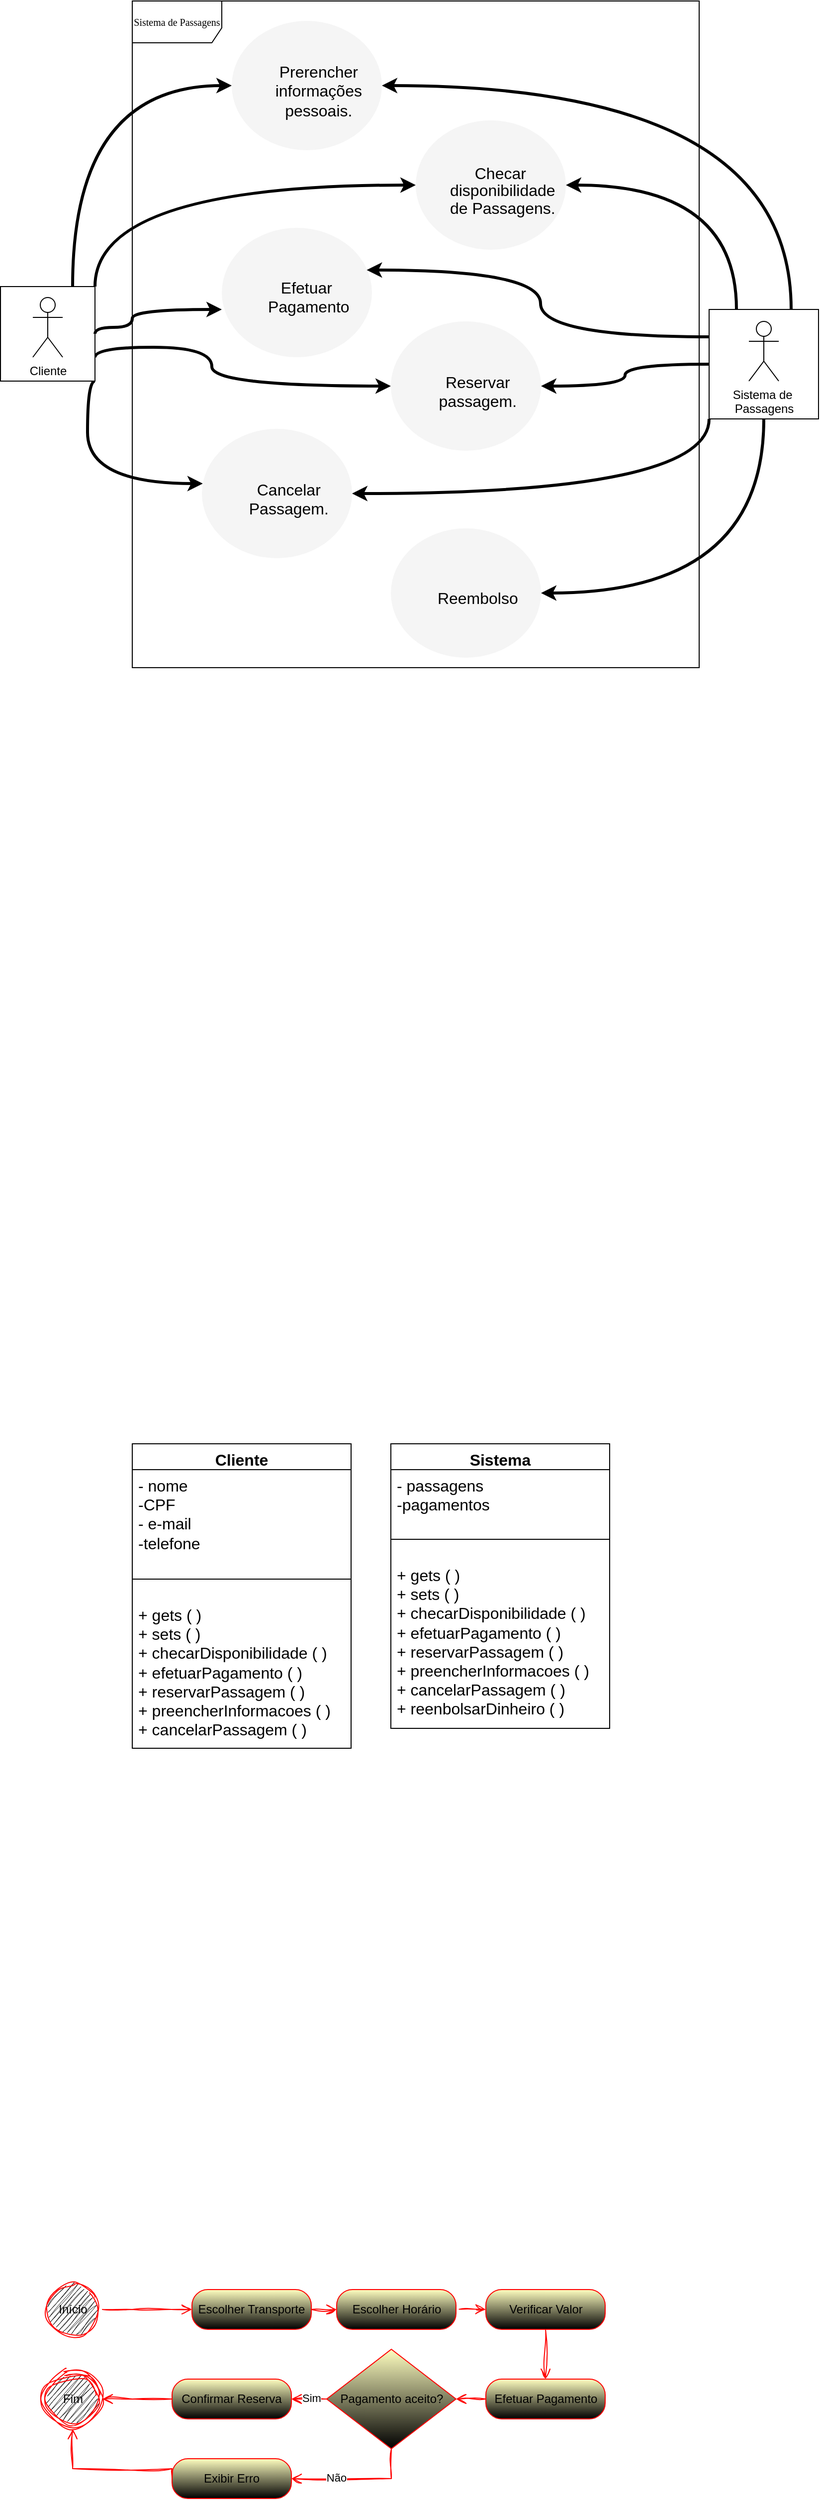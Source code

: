<mxfile version="24.6.4" type="device">
  <diagram name="Page-1" id="c4acf3e9-155e-7222-9cf6-157b1a14988f">
    <mxGraphModel dx="1195" dy="725" grid="1" gridSize="10" guides="1" tooltips="1" connect="1" arrows="1" fold="1" page="1" pageScale="1" pageWidth="850" pageHeight="1100" background="none" math="0" shadow="0">
      <root>
        <mxCell id="0" />
        <mxCell id="1" parent="0" />
        <mxCell id="17acba5748e5396b-1" value="Sistema de Passagens" style="shape=umlFrame;whiteSpace=wrap;html=1;rounded=0;shadow=0;comic=0;labelBackgroundColor=none;strokeWidth=1;fontFamily=Verdana;fontSize=10;align=center;width=90;height=42;fillColor=default;" parent="1" vertex="1">
          <mxGeometry x="140" y="20" width="570" height="670" as="geometry" />
        </mxCell>
        <mxCell id="Fdu1VRGCA2Ps9BTlmuT--30" style="edgeStyle=orthogonalEdgeStyle;shape=connector;curved=1;rounded=0;orthogonalLoop=1;jettySize=auto;html=1;exitX=0.75;exitY=0;exitDx=0;exitDy=0;entryX=1;entryY=0.5;entryDx=0;entryDy=0;strokeColor=default;strokeWidth=3;align=center;verticalAlign=middle;fontFamily=Helvetica;fontSize=11;fontColor=default;labelBackgroundColor=default;endArrow=classic;" parent="1" source="Fdu1VRGCA2Ps9BTlmuT--29" target="Fdu1VRGCA2Ps9BTlmuT--11" edge="1">
          <mxGeometry relative="1" as="geometry" />
        </mxCell>
        <mxCell id="Fdu1VRGCA2Ps9BTlmuT--31" style="edgeStyle=orthogonalEdgeStyle;shape=connector;curved=1;rounded=0;orthogonalLoop=1;jettySize=auto;html=1;exitX=0.25;exitY=0;exitDx=0;exitDy=0;entryX=1;entryY=0.5;entryDx=0;entryDy=0;strokeColor=default;strokeWidth=3;align=center;verticalAlign=middle;fontFamily=Helvetica;fontSize=11;fontColor=default;labelBackgroundColor=default;endArrow=classic;" parent="1" source="Fdu1VRGCA2Ps9BTlmuT--29" target="Fdu1VRGCA2Ps9BTlmuT--7" edge="1">
          <mxGeometry relative="1" as="geometry" />
        </mxCell>
        <mxCell id="Fdu1VRGCA2Ps9BTlmuT--33" style="edgeStyle=orthogonalEdgeStyle;shape=connector;curved=1;rounded=0;orthogonalLoop=1;jettySize=auto;html=1;exitX=0;exitY=0.5;exitDx=0;exitDy=0;strokeColor=default;strokeWidth=3;align=center;verticalAlign=middle;fontFamily=Helvetica;fontSize=11;fontColor=default;labelBackgroundColor=default;endArrow=classic;" parent="1" source="Fdu1VRGCA2Ps9BTlmuT--29" target="Fdu1VRGCA2Ps9BTlmuT--10" edge="1">
          <mxGeometry relative="1" as="geometry" />
        </mxCell>
        <mxCell id="Fdu1VRGCA2Ps9BTlmuT--34" style="edgeStyle=orthogonalEdgeStyle;shape=connector;curved=1;rounded=0;orthogonalLoop=1;jettySize=auto;html=1;exitX=0;exitY=1;exitDx=0;exitDy=0;entryX=1;entryY=0.5;entryDx=0;entryDy=0;strokeColor=default;strokeWidth=3;align=center;verticalAlign=middle;fontFamily=Helvetica;fontSize=11;fontColor=default;labelBackgroundColor=default;endArrow=classic;" parent="1" source="Fdu1VRGCA2Ps9BTlmuT--29" target="Fdu1VRGCA2Ps9BTlmuT--12" edge="1">
          <mxGeometry relative="1" as="geometry" />
        </mxCell>
        <mxCell id="Fdu1VRGCA2Ps9BTlmuT--35" style="edgeStyle=orthogonalEdgeStyle;shape=connector;curved=1;rounded=0;orthogonalLoop=1;jettySize=auto;html=1;exitX=0.5;exitY=1;exitDx=0;exitDy=0;entryX=1;entryY=0.5;entryDx=0;entryDy=0;strokeColor=default;strokeWidth=3;align=center;verticalAlign=middle;fontFamily=Helvetica;fontSize=11;fontColor=default;labelBackgroundColor=default;endArrow=classic;" parent="1" source="Fdu1VRGCA2Ps9BTlmuT--29" target="Fdu1VRGCA2Ps9BTlmuT--14" edge="1">
          <mxGeometry relative="1" as="geometry" />
        </mxCell>
        <mxCell id="Fdu1VRGCA2Ps9BTlmuT--29" value="" style="whiteSpace=wrap;html=1;aspect=fixed;fontFamily=Helvetica;fontSize=11;fontColor=default;labelBackgroundColor=default;" parent="1" vertex="1">
          <mxGeometry x="720" y="330" width="110" height="110" as="geometry" />
        </mxCell>
        <mxCell id="Fdu1VRGCA2Ps9BTlmuT--24" style="edgeStyle=orthogonalEdgeStyle;rounded=0;orthogonalLoop=1;jettySize=auto;html=1;exitX=1;exitY=1;exitDx=0;exitDy=0;curved=1;strokeWidth=3;" parent="1" source="Fdu1VRGCA2Ps9BTlmuT--20" target="Fdu1VRGCA2Ps9BTlmuT--12" edge="1">
          <mxGeometry relative="1" as="geometry">
            <Array as="points">
              <mxPoint x="95" y="505" />
            </Array>
          </mxGeometry>
        </mxCell>
        <mxCell id="Fdu1VRGCA2Ps9BTlmuT--25" style="edgeStyle=orthogonalEdgeStyle;shape=connector;curved=1;rounded=0;orthogonalLoop=1;jettySize=auto;html=1;exitX=1;exitY=0.75;exitDx=0;exitDy=0;strokeColor=default;strokeWidth=3;align=center;verticalAlign=middle;fontFamily=Helvetica;fontSize=11;fontColor=default;labelBackgroundColor=default;endArrow=classic;" parent="1" source="Fdu1VRGCA2Ps9BTlmuT--20" target="Fdu1VRGCA2Ps9BTlmuT--10" edge="1">
          <mxGeometry relative="1" as="geometry">
            <Array as="points">
              <mxPoint x="220" y="368" />
              <mxPoint x="220" y="407" />
            </Array>
          </mxGeometry>
        </mxCell>
        <mxCell id="Fdu1VRGCA2Ps9BTlmuT--28" style="edgeStyle=orthogonalEdgeStyle;shape=connector;curved=1;rounded=0;orthogonalLoop=1;jettySize=auto;html=1;exitX=1;exitY=0;exitDx=0;exitDy=0;entryX=0;entryY=0.5;entryDx=0;entryDy=0;strokeColor=default;strokeWidth=3;align=center;verticalAlign=middle;fontFamily=Helvetica;fontSize=11;fontColor=default;labelBackgroundColor=default;endArrow=classic;" parent="1" source="Fdu1VRGCA2Ps9BTlmuT--20" target="Fdu1VRGCA2Ps9BTlmuT--7" edge="1">
          <mxGeometry relative="1" as="geometry" />
        </mxCell>
        <mxCell id="Fdu1VRGCA2Ps9BTlmuT--20" value="" style="whiteSpace=wrap;html=1;aspect=fixed;" parent="1" vertex="1">
          <mxGeometry x="7.5" y="307" width="95" height="95" as="geometry" />
        </mxCell>
        <mxCell id="Fdu1VRGCA2Ps9BTlmuT--18" style="edgeStyle=orthogonalEdgeStyle;rounded=1;orthogonalLoop=1;jettySize=auto;html=1;curved=1;startArrow=none;startFill=0;strokeColor=default;strokeWidth=3;fontSize=8;" parent="1" source="Fdu1VRGCA2Ps9BTlmuT--20" target="Fdu1VRGCA2Ps9BTlmuT--11" edge="1">
          <mxGeometry relative="1" as="geometry">
            <Array as="points">
              <mxPoint x="80" y="105" />
            </Array>
          </mxGeometry>
        </mxCell>
        <mxCell id="Fdu1VRGCA2Ps9BTlmuT--1" value="Cliente" style="shape=umlActor;verticalLabelPosition=bottom;verticalAlign=top;html=1;outlineConnect=0;" parent="1" vertex="1">
          <mxGeometry x="40" y="318" width="30" height="60" as="geometry" />
        </mxCell>
        <mxCell id="Fdu1VRGCA2Ps9BTlmuT--2" value="Sistema de&amp;nbsp;&lt;div&gt;Passagens&lt;/div&gt;" style="shape=umlActor;verticalLabelPosition=bottom;verticalAlign=top;html=1;outlineConnect=0;" parent="1" vertex="1">
          <mxGeometry x="760" y="342" width="30" height="60" as="geometry" />
        </mxCell>
        <mxCell id="Fdu1VRGCA2Ps9BTlmuT--7" value="&lt;p style=&quot;line-height: 1.5px; margin-bottom: 0cm; direction: ltr; background: transparent; color: rgb(0, 0, 0); font-size: medium; margin-left: 1.27cm; text-indent: -0.64cm; margin-top: 0.42cm;&quot;&gt;&lt;font color=&quot;#000000&quot;&gt;&lt;font face=&quot;Arial, serif&quot;&gt;&lt;font style=&quot;font-size: 12pt;&quot;&gt;&lt;span lang=&quot;pt-BR&quot;&gt;Checar&amp;nbsp;&lt;/span&gt;&lt;/font&gt;&lt;/font&gt;&lt;/font&gt;&lt;/p&gt;&lt;p style=&quot;line-height: 1.5px; margin-bottom: 0cm; direction: ltr; background: transparent; color: rgb(0, 0, 0); font-size: medium; margin-left: 1.27cm; text-indent: -0.64cm; margin-top: 0.42cm;&quot;&gt;&lt;font color=&quot;#000000&quot;&gt;&lt;font face=&quot;Arial, serif&quot;&gt;&lt;font style=&quot;font-size: 12pt;&quot;&gt;&lt;span lang=&quot;pt-BR&quot;&gt;disponibilidade&lt;/span&gt;&lt;/font&gt;&lt;/font&gt;&lt;/font&gt;&lt;/p&gt;&lt;p style=&quot;line-height: 1.5px; margin-bottom: 0cm; direction: ltr; background: transparent; color: rgb(0, 0, 0); font-size: medium; margin-left: 1.27cm; text-indent: -0.64cm; margin-top: 0.42cm;&quot;&gt;&lt;font color=&quot;#000000&quot;&gt;&lt;font face=&quot;Arial, serif&quot;&gt;&lt;font style=&quot;font-size: 12pt;&quot;&gt;&lt;span lang=&quot;pt-BR&quot;&gt;de Passagens.&lt;/span&gt;&lt;/font&gt;&lt;/font&gt;&lt;/font&gt;&lt;/p&gt;" style="ellipse;whiteSpace=wrap;html=1;fillColor=#f5f5f5;fontColor=#333333;strokeColor=none;fillStyle=auto;align=center;" parent="1" vertex="1">
          <mxGeometry x="425" y="140" width="151" height="130" as="geometry" />
        </mxCell>
        <mxCell id="Fdu1VRGCA2Ps9BTlmuT--9" value="&lt;p style=&quot;line-height: 1.5px; margin-bottom: 0cm; direction: ltr; background: transparent; color: rgb(0, 0, 0); margin-left: 1.27cm; text-indent: -0.64cm; margin-top: 0.42cm;&quot;&gt;&lt;font face=&quot;Arial, serif&quot;&gt;&lt;span style=&quot;font-size: 16px;&quot;&gt;Efetuar&amp;nbsp;&lt;/span&gt;&lt;/font&gt;&lt;/p&gt;&lt;p style=&quot;line-height: 1.5px; margin-bottom: 0cm; direction: ltr; background: transparent; color: rgb(0, 0, 0); margin-left: 1.27cm; text-indent: -0.64cm; margin-top: 0.42cm;&quot;&gt;&lt;font face=&quot;Arial, serif&quot;&gt;&lt;span style=&quot;font-size: 16px;&quot;&gt;Pagamento&lt;/span&gt;&lt;/font&gt;&lt;span style=&quot;color: rgba(0, 0, 0, 0); font-family: monospace; font-size: 0px; text-align: start; text-wrap: nowrap; background-color: initial;&quot;&gt;%3CmxGraphModel%3E%3Croot%3E%3CmxCell%20id%3D%220%22%2F%3E%3CmxCell%20id%3D%221%22%20parent%3D%220%22%2F%3E%3CmxCell%20id%3D%222%22%20value%3D%22%26lt%3Bp%20style%3D%26quot%3Bline-height%3A%201.5px%3B%20margin-bottom%3A%200cm%3B%20direction%3A%20ltr%3B%20background%3A%20transparent%3B%20color%3A%20rgb(0%2C%200%2C%200)%3B%20font-size%3A%20medium%3B%20margin-left%3A%201.27cm%3B%20text-indent%3A%20-0.64cm%3B%20margin-top%3A%200.42cm%3B%26quot%3B%26gt%3B%26lt%3Bfont%20color%3D%26quot%3B%23000000%26quot%3B%26gt%3B%26lt%3Bfont%20face%3D%26quot%3BArial%2C%20serif%26quot%3B%26gt%3B%26lt%3Bfont%20style%3D%26quot%3Bfont-size%3A%2012pt%3B%26quot%3B%26gt%3B%26lt%3Bspan%20lang%3D%26quot%3Bpt-BR%26quot%3B%26gt%3BChecar%26amp%3Bnbsp%3B%26lt%3B%2Fspan%26gt%3B%26lt%3B%2Ffont%26gt%3B%26lt%3B%2Ffont%26gt%3B%26lt%3B%2Ffont%26gt%3B%26lt%3B%2Fp%26gt%3B%26lt%3Bp%20style%3D%26quot%3Bline-height%3A%201.5px%3B%20margin-bottom%3A%200cm%3B%20direction%3A%20ltr%3B%20background%3A%20transparent%3B%20color%3A%20rgb(0%2C%200%2C%200)%3B%20font-size%3A%20medium%3B%20margin-left%3A%201.27cm%3B%20text-indent%3A%20-0.64cm%3B%20margin-top%3A%200.42cm%3B%26quot%3B%26gt%3B%26lt%3Bfont%20color%3D%26quot%3B%23000000%26quot%3B%26gt%3B%26lt%3Bfont%20face%3D%26quot%3BArial%2C%20serif%26quot%3B%26gt%3B%26lt%3Bfont%20style%3D%26quot%3Bfont-size%3A%2012pt%3B%26quot%3B%26gt%3B%26lt%3Bspan%20lang%3D%26quot%3Bpt-BR%26quot%3B%26gt%3Bdisponibilidade%26lt%3B%2Fspan%26gt%3B%26lt%3B%2Ffont%26gt%3B%26lt%3B%2Ffont%26gt%3B%26lt%3B%2Ffont%26gt%3B%26lt%3B%2Fp%26gt%3B%26lt%3Bp%20style%3D%26quot%3Bline-height%3A%201.5px%3B%20margin-bottom%3A%200cm%3B%20direction%3A%20ltr%3B%20background%3A%20transparent%3B%20color%3A%20rgb(0%2C%200%2C%200)%3B%20font-size%3A%20medium%3B%20margin-left%3A%201.27cm%3B%20text-indent%3A%20-0.64cm%3B%20margin-top%3A%200.42cm%3B%26quot%3B%26gt%3B%26lt%3Bfont%20color%3D%26quot%3B%23000000%26quot%3B%26gt%3B%26lt%3Bfont%20face%3D%26quot%3BArial%2C%20serif%26quot%3B%26gt%3B%26lt%3Bfont%20style%3D%26quot%3Bfont-size%3A%2012pt%3B%26quot%3B%26gt%3B%26lt%3Bspan%20lang%3D%26quot%3Bpt-BR%26quot%3B%26gt%3Bde%20Passagens.%26lt%3B%2Fspan%26gt%3B%26lt%3B%2Ffont%26gt%3B%26lt%3B%2Ffont%26gt%3B%26lt%3B%2Ffont%26gt%3B%26lt%3B%2Fp%26gt%3B%22%20style%3D%22ellipse%3BwhiteSpace%3Dwrap%3Bhtml%3D1%3BfillColor%3D%23f5f5f5%3BfontColor%3D%23333333%3BstrokeColor%3Dnone%3BfillStyle%3Dauto%3Balign%3Dcenter%3B%22%20vertex%3D%221%22%20parent%3D%221%22%3E%3CmxGeometry%20x%3D%22129%22%20y%3D%2285%22%20width%3D%22151%22%20height%3D%22130%22%20as%3D%22geometry%22%2F%3E%3C%2FmxCell%3E%3C%2Froot%3E%3C%2FmxGraphModel%3E&lt;/span&gt;&lt;/p&gt;" style="ellipse;whiteSpace=wrap;html=1;fillColor=#f5f5f5;fontColor=#333333;strokeColor=none;fillStyle=auto;align=center;" parent="1" vertex="1">
          <mxGeometry x="230" y="248" width="151" height="130" as="geometry" />
        </mxCell>
        <mxCell id="Fdu1VRGCA2Ps9BTlmuT--10" value="&lt;p style=&quot;line-height: 1.5px; margin-bottom: 0cm; direction: ltr; background: transparent; color: rgb(0, 0, 0); margin-left: 1.27cm; text-indent: -0.64cm; margin-top: 0.42cm;&quot;&gt;&lt;font face=&quot;Arial, serif&quot;&gt;&lt;span style=&quot;font-size: 16px;&quot;&gt;Reservar&lt;/span&gt;&lt;/font&gt;&lt;/p&gt;&lt;p style=&quot;line-height: 1.5px; margin-bottom: 0cm; direction: ltr; background: transparent; color: rgb(0, 0, 0); margin-left: 1.27cm; text-indent: -0.64cm; margin-top: 0.42cm;&quot;&gt;&lt;font face=&quot;Arial, serif&quot;&gt;&lt;span style=&quot;font-size: 16px;&quot;&gt;passagem.&lt;/span&gt;&lt;/font&gt;&lt;/p&gt;" style="ellipse;whiteSpace=wrap;html=1;fillColor=#f5f5f5;fontColor=#333333;strokeColor=none;fillStyle=auto;align=center;" parent="1" vertex="1">
          <mxGeometry x="400" y="342" width="151" height="130" as="geometry" />
        </mxCell>
        <mxCell id="Fdu1VRGCA2Ps9BTlmuT--11" value="&lt;p style=&quot;line-height: 1.5px; margin-bottom: 0cm; direction: ltr; background: transparent; color: rgb(0, 0, 0); margin-left: 1.27cm; text-indent: -0.64cm; margin-top: 0.42cm;&quot;&gt;&lt;span style=&quot;font-size: 16px; font-family: Arial, serif; background-color: transparent; text-indent: -0.64cm;&quot;&gt;Prerencher&lt;/span&gt;&lt;/p&gt;&lt;p style=&quot;line-height: 1.5px; margin-bottom: 0cm; direction: ltr; background: transparent; color: rgb(0, 0, 0); margin-left: 1.27cm; text-indent: -0.64cm; margin-top: 0.42cm;&quot;&gt;&lt;span style=&quot;font-size: 16px; font-family: Arial, serif; background-color: transparent; text-indent: -0.64cm;&quot;&gt;informações&lt;/span&gt;&lt;/p&gt;&lt;p style=&quot;line-height: 1.5px; margin-bottom: 0cm; direction: ltr; background: transparent; color: rgb(0, 0, 0); margin-left: 1.27cm; text-indent: -0.64cm; margin-top: 0.42cm;&quot;&gt;&lt;span style=&quot;font-size: 16px; font-family: Arial, serif; background-color: transparent; text-indent: -0.64cm;&quot;&gt;pessoais.&lt;/span&gt;&lt;br&gt;&lt;/p&gt;" style="ellipse;whiteSpace=wrap;html=1;fillColor=#f5f5f5;fontColor=#333333;strokeColor=none;fillStyle=auto;align=center;" parent="1" vertex="1">
          <mxGeometry x="240" y="40" width="151" height="130" as="geometry" />
        </mxCell>
        <mxCell id="Fdu1VRGCA2Ps9BTlmuT--12" value="&lt;p style=&quot;line-height: 1.5px; margin-bottom: 0cm; direction: ltr; background: transparent; color: rgb(0, 0, 0); margin-left: 1.27cm; text-indent: -0.64cm; margin-top: 0.42cm;&quot;&gt;&lt;font face=&quot;Arial, serif&quot;&gt;&lt;span style=&quot;font-size: 16px;&quot;&gt;Cancelar&lt;/span&gt;&lt;/font&gt;&lt;/p&gt;&lt;p style=&quot;line-height: 1.5px; margin-bottom: 0cm; direction: ltr; background: transparent; color: rgb(0, 0, 0); margin-left: 1.27cm; text-indent: -0.64cm; margin-top: 0.42cm;&quot;&gt;&lt;font face=&quot;Arial, serif&quot;&gt;&lt;span style=&quot;font-size: 16px;&quot;&gt;Passagem.&lt;/span&gt;&lt;/font&gt;&lt;/p&gt;" style="ellipse;whiteSpace=wrap;html=1;fillColor=#f5f5f5;fontColor=#333333;strokeColor=none;fillStyle=auto;align=center;" parent="1" vertex="1">
          <mxGeometry x="210" y="450" width="151" height="130" as="geometry" />
        </mxCell>
        <mxCell id="Fdu1VRGCA2Ps9BTlmuT--14" value="&lt;p style=&quot;line-height: 1.5px; margin-bottom: 0cm; direction: ltr; background: transparent; color: rgb(0, 0, 0); margin-left: 1.27cm; text-indent: -0.64cm; margin-top: 0.42cm;&quot;&gt;&lt;font face=&quot;Arial, serif&quot;&gt;&lt;span style=&quot;font-size: 16px;&quot;&gt;Reembolso&lt;/span&gt;&lt;/font&gt;&lt;/p&gt;" style="ellipse;whiteSpace=wrap;html=1;fillColor=#f5f5f5;fontColor=#333333;strokeColor=none;fillStyle=auto;align=center;" parent="1" vertex="1">
          <mxGeometry x="400" y="550" width="151" height="130" as="geometry" />
        </mxCell>
        <mxCell id="Fdu1VRGCA2Ps9BTlmuT--21" style="edgeStyle=orthogonalEdgeStyle;rounded=0;orthogonalLoop=1;jettySize=auto;html=1;exitX=1;exitY=0.5;exitDx=0;exitDy=0;entryX=0;entryY=0.631;entryDx=0;entryDy=0;entryPerimeter=0;strokeWidth=3;curved=1;" parent="1" source="Fdu1VRGCA2Ps9BTlmuT--20" target="Fdu1VRGCA2Ps9BTlmuT--9" edge="1">
          <mxGeometry relative="1" as="geometry">
            <Array as="points">
              <mxPoint x="140" y="348" />
              <mxPoint x="140" y="330" />
            </Array>
          </mxGeometry>
        </mxCell>
        <mxCell id="Fdu1VRGCA2Ps9BTlmuT--32" style="edgeStyle=orthogonalEdgeStyle;shape=connector;curved=1;rounded=0;orthogonalLoop=1;jettySize=auto;html=1;exitX=0;exitY=0.25;exitDx=0;exitDy=0;entryX=0.965;entryY=0.326;entryDx=0;entryDy=0;entryPerimeter=0;strokeColor=default;strokeWidth=3;align=center;verticalAlign=middle;fontFamily=Helvetica;fontSize=11;fontColor=default;labelBackgroundColor=default;endArrow=classic;" parent="1" source="Fdu1VRGCA2Ps9BTlmuT--29" target="Fdu1VRGCA2Ps9BTlmuT--9" edge="1">
          <mxGeometry relative="1" as="geometry" />
        </mxCell>
        <mxCell id="vn2b9EttXolaEtq-I-nh-15" value="Cliente" style="swimlane;fontStyle=1;align=center;verticalAlign=top;childLayout=stackLayout;horizontal=1;startSize=26;horizontalStack=0;resizeParent=1;resizeParentMax=0;resizeLast=0;collapsible=1;marginBottom=0;whiteSpace=wrap;html=1;fontSize=16;spacingTop=0;" vertex="1" parent="1">
          <mxGeometry x="140" y="1470" width="220" height="306" as="geometry" />
        </mxCell>
        <mxCell id="vn2b9EttXolaEtq-I-nh-16" value="- nome&lt;div style=&quot;font-size: 16px;&quot;&gt;-CPF&lt;/div&gt;&lt;div style=&quot;font-size: 16px;&quot;&gt;- e-mail&lt;/div&gt;&lt;div style=&quot;font-size: 16px;&quot;&gt;-telefone&lt;/div&gt;" style="text;strokeColor=none;fillColor=none;align=left;verticalAlign=top;spacingLeft=4;spacingRight=4;overflow=hidden;rotatable=0;points=[[0,0.5],[1,0.5]];portConstraint=eastwest;whiteSpace=wrap;html=1;fontSize=16;spacingTop=0;" vertex="1" parent="vn2b9EttXolaEtq-I-nh-15">
          <mxGeometry y="26" width="220" height="90" as="geometry" />
        </mxCell>
        <mxCell id="vn2b9EttXolaEtq-I-nh-17" value="" style="line;strokeWidth=1;fillColor=none;align=left;verticalAlign=middle;spacingTop=0;spacingLeft=3;spacingRight=3;rotatable=0;labelPosition=right;points=[];portConstraint=eastwest;strokeColor=inherit;fontSize=16;" vertex="1" parent="vn2b9EttXolaEtq-I-nh-15">
          <mxGeometry y="116" width="220" height="40" as="geometry" />
        </mxCell>
        <mxCell id="vn2b9EttXolaEtq-I-nh-18" value="+ gets ( )&lt;div style=&quot;font-size: 16px;&quot;&gt;+ sets ( )&lt;br style=&quot;font-size: 16px;&quot;&gt;&lt;/div&gt;&lt;div style=&quot;font-size: 16px;&quot;&gt;+ checarDisponibilidade ( )&lt;/div&gt;&lt;div style=&quot;font-size: 16px;&quot;&gt;+ efetuarPagamento ( )&lt;/div&gt;&lt;div style=&quot;font-size: 16px;&quot;&gt;+ reservarPassagem ( )&lt;/div&gt;&lt;div style=&quot;font-size: 16px;&quot;&gt;+ preencherInformacoes ( )&lt;/div&gt;&lt;div style=&quot;font-size: 16px;&quot;&gt;+ cancelarPassagem ( )&lt;/div&gt;" style="text;strokeColor=none;fillColor=none;align=left;verticalAlign=top;spacingLeft=4;spacingRight=4;overflow=hidden;rotatable=0;points=[[0,0.5],[1,0.5]];portConstraint=eastwest;whiteSpace=wrap;html=1;fontSize=16;spacingTop=0;" vertex="1" parent="vn2b9EttXolaEtq-I-nh-15">
          <mxGeometry y="156" width="220" height="150" as="geometry" />
        </mxCell>
        <mxCell id="vn2b9EttXolaEtq-I-nh-19" value="Sistema" style="swimlane;fontStyle=1;align=center;verticalAlign=top;childLayout=stackLayout;horizontal=1;startSize=26;horizontalStack=0;resizeParent=1;resizeParentMax=0;resizeLast=0;collapsible=1;marginBottom=0;whiteSpace=wrap;html=1;fontSize=16;spacingTop=0;" vertex="1" parent="1">
          <mxGeometry x="400" y="1470" width="220" height="286" as="geometry" />
        </mxCell>
        <mxCell id="vn2b9EttXolaEtq-I-nh-20" value="- passagens&lt;div style=&quot;font-size: 16px;&quot;&gt;-pagamentos&lt;/div&gt;" style="text;strokeColor=none;fillColor=none;align=left;verticalAlign=top;spacingLeft=4;spacingRight=4;overflow=hidden;rotatable=0;points=[[0,0.5],[1,0.5]];portConstraint=eastwest;whiteSpace=wrap;html=1;fontSize=16;spacingTop=0;" vertex="1" parent="vn2b9EttXolaEtq-I-nh-19">
          <mxGeometry y="26" width="220" height="50" as="geometry" />
        </mxCell>
        <mxCell id="vn2b9EttXolaEtq-I-nh-21" value="" style="line;strokeWidth=1;fillColor=none;align=left;verticalAlign=middle;spacingTop=0;spacingLeft=3;spacingRight=3;rotatable=0;labelPosition=right;points=[];portConstraint=eastwest;strokeColor=inherit;fontSize=16;" vertex="1" parent="vn2b9EttXolaEtq-I-nh-19">
          <mxGeometry y="76" width="220" height="40" as="geometry" />
        </mxCell>
        <mxCell id="vn2b9EttXolaEtq-I-nh-22" value="+ gets ( )&lt;div style=&quot;font-size: 16px;&quot;&gt;+ sets ( )&lt;br style=&quot;font-size: 16px;&quot;&gt;&lt;/div&gt;&lt;div style=&quot;font-size: 16px;&quot;&gt;+ checarDisponibilidade ( )&lt;/div&gt;&lt;div style=&quot;font-size: 16px;&quot;&gt;+ efetuarPagamento ( )&lt;/div&gt;&lt;div style=&quot;font-size: 16px;&quot;&gt;+ reservarPassagem ( )&lt;/div&gt;&lt;div style=&quot;font-size: 16px;&quot;&gt;+ preencherInformacoes ( )&lt;/div&gt;&lt;div style=&quot;font-size: 16px;&quot;&gt;+ cancelarPassagem ( )&lt;/div&gt;&lt;div style=&quot;font-size: 16px;&quot;&gt;+ reenbolsarDinheiro ( )&lt;/div&gt;" style="text;strokeColor=none;fillColor=none;align=left;verticalAlign=top;spacingLeft=4;spacingRight=4;overflow=hidden;rotatable=0;points=[[0,0.5],[1,0.5]];portConstraint=eastwest;whiteSpace=wrap;html=1;fontSize=16;spacingTop=0;" vertex="1" parent="vn2b9EttXolaEtq-I-nh-19">
          <mxGeometry y="116" width="220" height="170" as="geometry" />
        </mxCell>
        <mxCell id="vn2b9EttXolaEtq-I-nh-23" value="Início" style="ellipse;html=1;shape=startState;fillColor=#000000;strokeColor=#ff0000;sketch=1;curveFitting=1;jiggle=2;shadow=0;" vertex="1" parent="1">
          <mxGeometry x="50" y="2310" width="60" height="60" as="geometry" />
        </mxCell>
        <mxCell id="vn2b9EttXolaEtq-I-nh-24" value="" style="edgeStyle=orthogonalEdgeStyle;html=1;verticalAlign=bottom;endArrow=open;endSize=8;strokeColor=#ff0000;rounded=0;sketch=1;curveFitting=1;jiggle=2;shadow=0;" edge="1" source="vn2b9EttXolaEtq-I-nh-23" parent="1">
          <mxGeometry relative="1" as="geometry">
            <mxPoint x="200" y="2340" as="targetPoint" />
            <Array as="points">
              <mxPoint x="140" y="2340" />
              <mxPoint x="140" y="2340" />
            </Array>
          </mxGeometry>
        </mxCell>
        <mxCell id="vn2b9EttXolaEtq-I-nh-26" value="Escolher Transporte" style="rounded=1;whiteSpace=wrap;html=1;arcSize=40;fontColor=#000000;fillColor=#ffffc0;strokeColor=#ff0000;gradientColor=default;glass=0;shadow=0;snapToPoint=0;" vertex="1" parent="1">
          <mxGeometry x="200" y="2320" width="120" height="40" as="geometry" />
        </mxCell>
        <mxCell id="vn2b9EttXolaEtq-I-nh-27" value="" style="edgeStyle=orthogonalEdgeStyle;html=1;verticalAlign=bottom;endArrow=open;endSize=8;strokeColor=#ff0000;rounded=0;entryX=0;entryY=0.5;entryDx=0;entryDy=0;shadow=0;sketch=1;curveFitting=1;jiggle=2;snapToPoint=0;" edge="1" source="vn2b9EttXolaEtq-I-nh-26" parent="1" target="vn2b9EttXolaEtq-I-nh-28">
          <mxGeometry relative="1" as="geometry">
            <mxPoint x="260" y="2420" as="targetPoint" />
          </mxGeometry>
        </mxCell>
        <mxCell id="vn2b9EttXolaEtq-I-nh-28" value="Escolher Horário" style="rounded=1;whiteSpace=wrap;html=1;arcSize=40;fontColor=#000000;fillColor=#ffffc0;strokeColor=#ff0000;gradientColor=default;shadow=0;snapToPoint=0;" vertex="1" parent="1">
          <mxGeometry x="345.5" y="2320" width="120" height="40" as="geometry" />
        </mxCell>
        <mxCell id="vn2b9EttXolaEtq-I-nh-29" value="" style="edgeStyle=orthogonalEdgeStyle;html=1;verticalAlign=bottom;endArrow=open;endSize=8;strokeColor=#ff0000;rounded=0;entryX=0;entryY=0.5;entryDx=0;entryDy=0;exitX=1.027;exitY=0.495;exitDx=0;exitDy=0;exitPerimeter=0;shadow=0;sketch=1;curveFitting=1;jiggle=2;snapToPoint=0;" edge="1" source="vn2b9EttXolaEtq-I-nh-28" parent="1" target="vn2b9EttXolaEtq-I-nh-30">
          <mxGeometry relative="1" as="geometry">
            <mxPoint x="265.5" y="2520" as="targetPoint" />
            <Array as="points">
              <mxPoint x="485.5" y="2340" />
              <mxPoint x="485.5" y="2340" />
            </Array>
          </mxGeometry>
        </mxCell>
        <mxCell id="vn2b9EttXolaEtq-I-nh-30" value="Verificar Valor" style="rounded=1;whiteSpace=wrap;html=1;arcSize=40;fontColor=#000000;fillColor=#ffffc0;strokeColor=#ff0000;gradientColor=default;shadow=0;snapToPoint=0;" vertex="1" parent="1">
          <mxGeometry x="495.5" y="2320" width="120" height="40" as="geometry" />
        </mxCell>
        <mxCell id="vn2b9EttXolaEtq-I-nh-31" value="" style="edgeStyle=orthogonalEdgeStyle;html=1;verticalAlign=bottom;endArrow=open;endSize=8;strokeColor=#ff0000;rounded=0;entryX=0.5;entryY=0;entryDx=0;entryDy=0;shadow=0;sketch=1;curveFitting=1;jiggle=2;snapToPoint=0;" edge="1" source="vn2b9EttXolaEtq-I-nh-30" parent="1" target="vn2b9EttXolaEtq-I-nh-32">
          <mxGeometry relative="1" as="geometry">
            <mxPoint x="395.5" y="2520" as="targetPoint" />
          </mxGeometry>
        </mxCell>
        <mxCell id="vn2b9EttXolaEtq-I-nh-32" value="Efetuar Pagamento" style="rounded=1;whiteSpace=wrap;html=1;arcSize=40;fontColor=#000000;fillColor=#ffffc0;strokeColor=#ff0000;gradientColor=default;shadow=0;snapToPoint=0;" vertex="1" parent="1">
          <mxGeometry x="495.5" y="2410" width="120" height="40" as="geometry" />
        </mxCell>
        <mxCell id="vn2b9EttXolaEtq-I-nh-33" value="" style="edgeStyle=orthogonalEdgeStyle;html=1;verticalAlign=bottom;endArrow=open;endSize=8;strokeColor=#ff0000;rounded=0;exitX=0;exitY=0.5;exitDx=0;exitDy=0;entryX=1;entryY=0.5;entryDx=0;entryDy=0;shadow=0;sketch=1;curveFitting=1;jiggle=2;snapToPoint=0;" edge="1" source="vn2b9EttXolaEtq-I-nh-32" parent="1" target="vn2b9EttXolaEtq-I-nh-36">
          <mxGeometry relative="1" as="geometry">
            <mxPoint x="615.5" y="2550" as="targetPoint" />
          </mxGeometry>
        </mxCell>
        <mxCell id="vn2b9EttXolaEtq-I-nh-36" value="Pagamento aceito?" style="rhombus;whiteSpace=wrap;html=1;fontColor=#000000;fillColor=#ffffc0;strokeColor=#ff0000;gradientColor=default;shadow=0;snapToPoint=0;" vertex="1" parent="1">
          <mxGeometry x="335.5" y="2380" width="130" height="100" as="geometry" />
        </mxCell>
        <mxCell id="vn2b9EttXolaEtq-I-nh-37" value="" style="edgeStyle=orthogonalEdgeStyle;html=1;align=left;verticalAlign=bottom;endArrow=open;endSize=8;strokeColor=#ff0000;rounded=0;entryX=1;entryY=0.5;entryDx=0;entryDy=0;exitX=0.5;exitY=1;exitDx=0;exitDy=0;shadow=0;sketch=1;curveFitting=1;jiggle=2;snapToPoint=0;" edge="1" source="vn2b9EttXolaEtq-I-nh-36" parent="1" target="vn2b9EttXolaEtq-I-nh-43">
          <mxGeometry x="-1" relative="1" as="geometry">
            <mxPoint x="460" y="2540" as="targetPoint" />
          </mxGeometry>
        </mxCell>
        <mxCell id="vn2b9EttXolaEtq-I-nh-49" value="Não" style="edgeLabel;html=1;align=center;verticalAlign=middle;resizable=0;points=[];" vertex="1" connectable="0" parent="vn2b9EttXolaEtq-I-nh-37">
          <mxGeometry x="0.309" y="-1" relative="1" as="geometry">
            <mxPoint as="offset" />
          </mxGeometry>
        </mxCell>
        <mxCell id="vn2b9EttXolaEtq-I-nh-38" value="" style="edgeStyle=orthogonalEdgeStyle;html=1;align=left;verticalAlign=top;endArrow=open;endSize=8;strokeColor=#ff0000;rounded=0;entryX=1;entryY=0.5;entryDx=0;entryDy=0;shadow=0;sketch=1;curveFitting=1;jiggle=2;snapToPoint=0;" edge="1" source="vn2b9EttXolaEtq-I-nh-36" parent="1" target="vn2b9EttXolaEtq-I-nh-42">
          <mxGeometry x="-1" relative="1" as="geometry">
            <mxPoint x="320" y="2620" as="targetPoint" />
            <mxPoint as="offset" />
          </mxGeometry>
        </mxCell>
        <mxCell id="vn2b9EttXolaEtq-I-nh-48" value="Sim" style="edgeLabel;html=1;align=center;verticalAlign=middle;resizable=0;points=[];" vertex="1" connectable="0" parent="vn2b9EttXolaEtq-I-nh-38">
          <mxGeometry x="-0.092" y="-1" relative="1" as="geometry">
            <mxPoint as="offset" />
          </mxGeometry>
        </mxCell>
        <mxCell id="vn2b9EttXolaEtq-I-nh-41" value="Fim" style="ellipse;html=1;shape=endState;fillColor=#000000;strokeColor=#ff0000;sketch=1;curveFitting=1;jiggle=2;" vertex="1" parent="1">
          <mxGeometry x="50" y="2400" width="60" height="60" as="geometry" />
        </mxCell>
        <mxCell id="vn2b9EttXolaEtq-I-nh-42" value="Confirmar Reserva" style="rounded=1;whiteSpace=wrap;html=1;arcSize=40;fontColor=#000000;fillColor=#ffffc0;strokeColor=#ff0000;gradientColor=default;snapToPoint=0;shadow=0;" vertex="1" parent="1">
          <mxGeometry x="180" y="2410" width="120" height="40" as="geometry" />
        </mxCell>
        <mxCell id="vn2b9EttXolaEtq-I-nh-43" value="Exibir Erro" style="rounded=1;whiteSpace=wrap;html=1;arcSize=40;fontColor=#000000;fillColor=#ffffc0;strokeColor=#ff0000;gradientColor=default;snapToPoint=0;shadow=0;" vertex="1" parent="1">
          <mxGeometry x="180" y="2490" width="120" height="40" as="geometry" />
        </mxCell>
        <mxCell id="vn2b9EttXolaEtq-I-nh-45" value="" style="edgeStyle=orthogonalEdgeStyle;html=1;verticalAlign=bottom;endArrow=open;endSize=8;strokeColor=#ff0000;rounded=0;sketch=1;curveFitting=1;jiggle=2;shadow=0;entryX=1;entryY=0.5;entryDx=0;entryDy=0;exitX=0;exitY=0.5;exitDx=0;exitDy=0;" edge="1" parent="1" source="vn2b9EttXolaEtq-I-nh-42" target="vn2b9EttXolaEtq-I-nh-41">
          <mxGeometry relative="1" as="geometry">
            <mxPoint x="295" y="2469.76" as="targetPoint" />
            <mxPoint x="210" y="2460" as="sourcePoint" />
            <Array as="points">
              <mxPoint x="140" y="2430" />
              <mxPoint x="140" y="2430" />
            </Array>
          </mxGeometry>
        </mxCell>
        <mxCell id="vn2b9EttXolaEtq-I-nh-46" value="" style="edgeStyle=orthogonalEdgeStyle;html=1;verticalAlign=bottom;endArrow=open;endSize=8;strokeColor=#ff0000;rounded=0;sketch=1;curveFitting=1;jiggle=2;shadow=0;exitX=0;exitY=0.5;exitDx=0;exitDy=0;entryX=0.5;entryY=1;entryDx=0;entryDy=0;" edge="1" parent="1" source="vn2b9EttXolaEtq-I-nh-43" target="vn2b9EttXolaEtq-I-nh-41">
          <mxGeometry relative="1" as="geometry">
            <mxPoint x="295" y="2550" as="targetPoint" />
            <mxPoint x="205" y="2550" as="sourcePoint" />
            <Array as="points">
              <mxPoint x="180" y="2500" />
            </Array>
          </mxGeometry>
        </mxCell>
      </root>
    </mxGraphModel>
  </diagram>
</mxfile>
